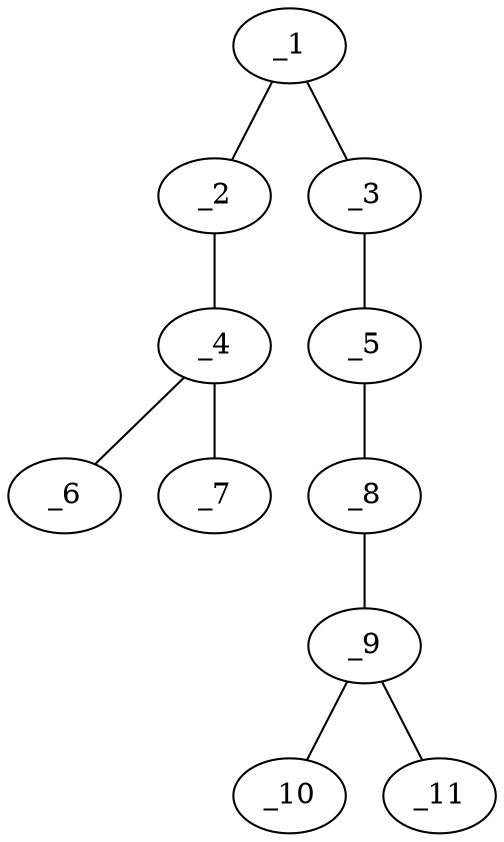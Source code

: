 graph molid161621 {
	_1	 [charge=0,
		chem=1,
		symbol="C  ",
		x="4.5981",
		y="0.25"];
	_2	 [charge=0,
		chem=1,
		symbol="C  ",
		x="3.7321",
		y="0.75"];
	_1 -- _2	 [valence=1];
	_3	 [charge=0,
		chem=5,
		symbol="S  ",
		x="5.4641",
		y="0.75"];
	_1 -- _3	 [valence=1];
	_4	 [charge=0,
		chem=1,
		symbol="C  ",
		x="2.866",
		y="0.25"];
	_2 -- _4	 [valence=1];
	_5	 [charge=0,
		chem=1,
		symbol="C  ",
		x="6.3301",
		y="0.25"];
	_3 -- _5	 [valence=1];
	_6	 [charge=0,
		chem=2,
		symbol="O  ",
		x=2,
		y="0.75"];
	_4 -- _6	 [valence=2];
	_7	 [charge=0,
		chem=2,
		symbol="O  ",
		x="2.866",
		y="-0.75"];
	_4 -- _7	 [valence=1];
	_8	 [charge=0,
		chem=1,
		symbol="C  ",
		x="7.1962",
		y="0.75"];
	_5 -- _8	 [valence=2];
	_9	 [charge=0,
		chem=1,
		symbol="C  ",
		x="8.0622",
		y="0.25"];
	_8 -- _9	 [valence=1];
	_10	 [charge=0,
		chem=2,
		symbol="O  ",
		x="8.9282",
		y="0.75"];
	_9 -- _10	 [valence=2];
	_11	 [charge=0,
		chem=2,
		symbol="O  ",
		x="8.0622",
		y="-0.75"];
	_9 -- _11	 [valence=1];
}
